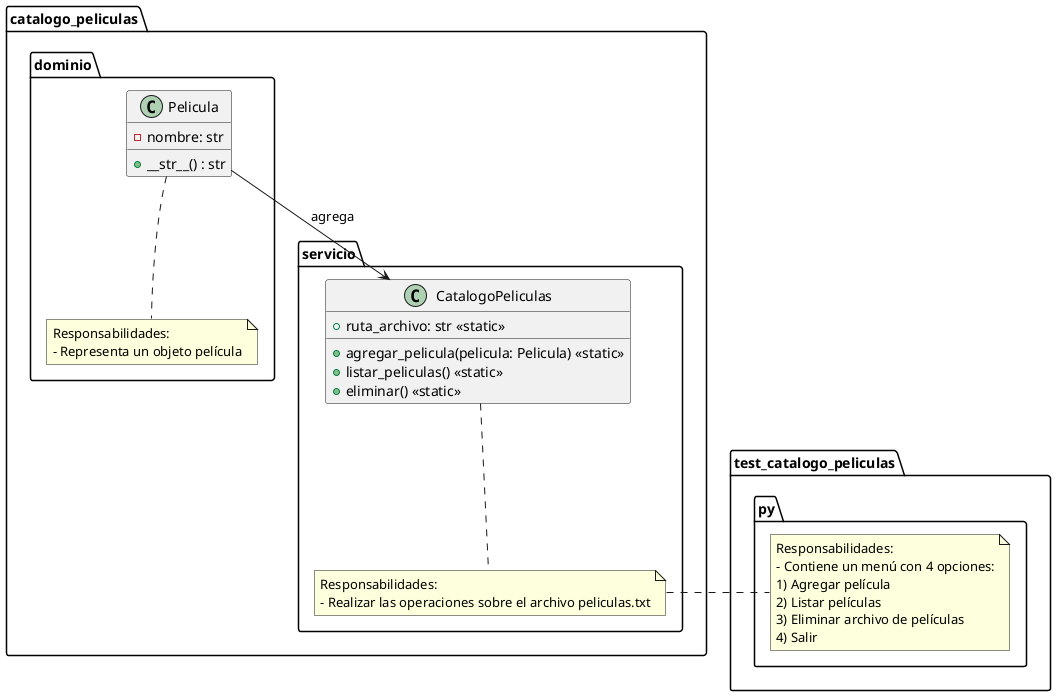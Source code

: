 @startuml

package catalogo_peliculas {

  package dominio {
    class Pelicula {
      - nombre: str
      + __str__() : str
    }
    note bottom of Pelicula
      Responsabilidades:
      - Representa un objeto película
    end note
  }

  package servicio {
    class CatalogoPeliculas {
      + ruta_archivo: str <<static>>
      + agregar_pelicula(pelicula: Pelicula) <<static>>
      + listar_peliculas() <<static>>
      + eliminar() <<static>>
    }
    note bottom of CatalogoPeliculas
      Responsabilidades:
      - Realizar las operaciones sobre el archivo peliculas.txt
    end note

    Pelicula --> CatalogoPeliculas : «agrega»
  }
}

package test_catalogo_peliculas.py {
  note right
    Responsabilidades:
    - Contiene un menú con 4 opciones:
    1) Agregar película
    2) Listar películas
    3) Eliminar archivo de películas
    4) Salir
  end note
}

@enduml
